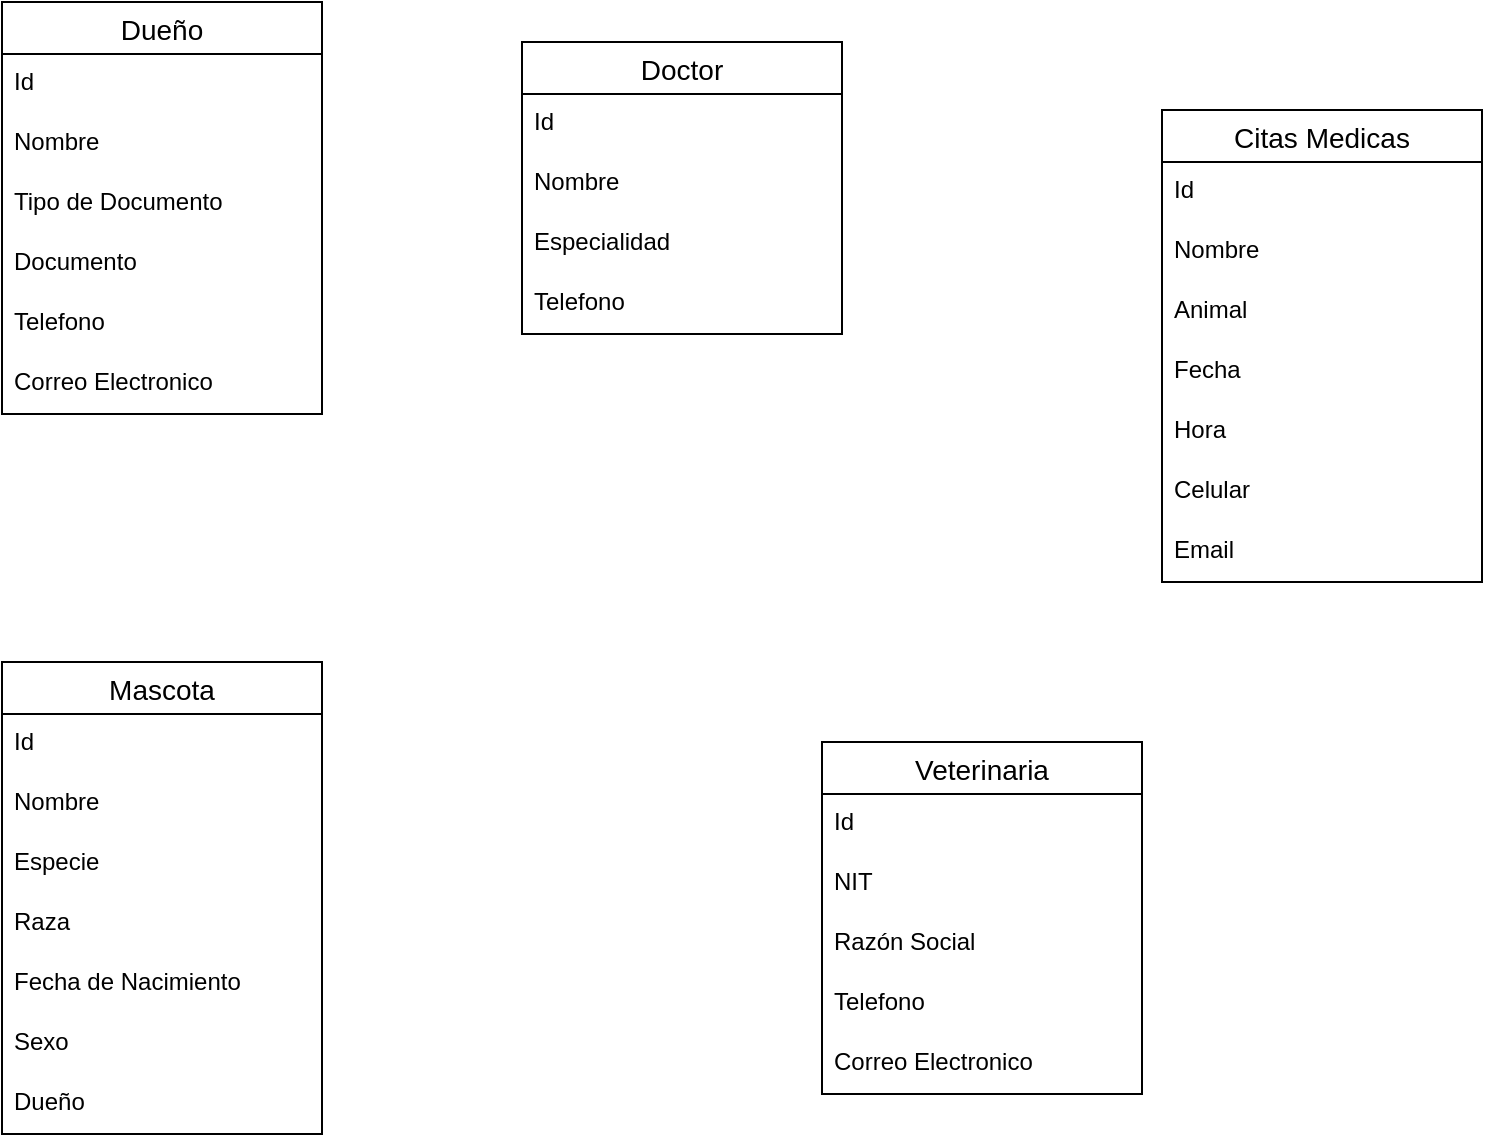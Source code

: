 <mxfile version="15.7.0" type="github">
  <diagram id="hJOguXHaq9y7NI8cIKle" name="Page-1">
    <mxGraphModel dx="1304" dy="541" grid="1" gridSize="10" guides="1" tooltips="1" connect="1" arrows="1" fold="1" page="1" pageScale="1" pageWidth="850" pageHeight="1100" math="0" shadow="0">
      <root>
        <mxCell id="0" />
        <mxCell id="1" parent="0" />
        <mxCell id="jubb4w8nCBU--LxAOp_n-1" value="Mascota" style="swimlane;fontStyle=0;childLayout=stackLayout;horizontal=1;startSize=26;horizontalStack=0;resizeParent=1;resizeParentMax=0;resizeLast=0;collapsible=1;marginBottom=0;align=center;fontSize=14;" parent="1" vertex="1">
          <mxGeometry x="90" y="400" width="160" height="236" as="geometry" />
        </mxCell>
        <mxCell id="jubb4w8nCBU--LxAOp_n-2" value="Id" style="text;strokeColor=none;fillColor=none;spacingLeft=4;spacingRight=4;overflow=hidden;rotatable=0;points=[[0,0.5],[1,0.5]];portConstraint=eastwest;fontSize=12;" parent="jubb4w8nCBU--LxAOp_n-1" vertex="1">
          <mxGeometry y="26" width="160" height="30" as="geometry" />
        </mxCell>
        <mxCell id="jubb4w8nCBU--LxAOp_n-3" value="Nombre" style="text;strokeColor=none;fillColor=none;spacingLeft=4;spacingRight=4;overflow=hidden;rotatable=0;points=[[0,0.5],[1,0.5]];portConstraint=eastwest;fontSize=12;" parent="jubb4w8nCBU--LxAOp_n-1" vertex="1">
          <mxGeometry y="56" width="160" height="30" as="geometry" />
        </mxCell>
        <mxCell id="VKxCPINcTTdZ1HMEFbOm-2" value="Especie" style="text;strokeColor=none;fillColor=none;spacingLeft=4;spacingRight=4;overflow=hidden;rotatable=0;points=[[0,0.5],[1,0.5]];portConstraint=eastwest;fontSize=12;" vertex="1" parent="jubb4w8nCBU--LxAOp_n-1">
          <mxGeometry y="86" width="160" height="30" as="geometry" />
        </mxCell>
        <mxCell id="jubb4w8nCBU--LxAOp_n-4" value="Raza" style="text;strokeColor=none;fillColor=none;spacingLeft=4;spacingRight=4;overflow=hidden;rotatable=0;points=[[0,0.5],[1,0.5]];portConstraint=eastwest;fontSize=12;" parent="jubb4w8nCBU--LxAOp_n-1" vertex="1">
          <mxGeometry y="116" width="160" height="30" as="geometry" />
        </mxCell>
        <mxCell id="jubb4w8nCBU--LxAOp_n-5" value="Fecha de Nacimiento" style="text;strokeColor=none;fillColor=none;spacingLeft=4;spacingRight=4;overflow=hidden;rotatable=0;points=[[0,0.5],[1,0.5]];portConstraint=eastwest;fontSize=12;" parent="jubb4w8nCBU--LxAOp_n-1" vertex="1">
          <mxGeometry y="146" width="160" height="30" as="geometry" />
        </mxCell>
        <mxCell id="jubb4w8nCBU--LxAOp_n-6" value="Sexo" style="text;strokeColor=none;fillColor=none;spacingLeft=4;spacingRight=4;overflow=hidden;rotatable=0;points=[[0,0.5],[1,0.5]];portConstraint=eastwest;fontSize=12;" parent="jubb4w8nCBU--LxAOp_n-1" vertex="1">
          <mxGeometry y="176" width="160" height="30" as="geometry" />
        </mxCell>
        <mxCell id="jubb4w8nCBU--LxAOp_n-7" value="Dueño" style="text;strokeColor=none;fillColor=none;spacingLeft=4;spacingRight=4;overflow=hidden;rotatable=0;points=[[0,0.5],[1,0.5]];portConstraint=eastwest;fontSize=12;" parent="jubb4w8nCBU--LxAOp_n-1" vertex="1">
          <mxGeometry y="206" width="160" height="30" as="geometry" />
        </mxCell>
        <mxCell id="jubb4w8nCBU--LxAOp_n-10" value="Dueño" style="swimlane;fontStyle=0;childLayout=stackLayout;horizontal=1;startSize=26;horizontalStack=0;resizeParent=1;resizeParentMax=0;resizeLast=0;collapsible=1;marginBottom=0;align=center;fontSize=14;" parent="1" vertex="1">
          <mxGeometry x="90" y="70" width="160" height="206" as="geometry" />
        </mxCell>
        <mxCell id="jubb4w8nCBU--LxAOp_n-11" value="Id" style="text;strokeColor=none;fillColor=none;spacingLeft=4;spacingRight=4;overflow=hidden;rotatable=0;points=[[0,0.5],[1,0.5]];portConstraint=eastwest;fontSize=12;" parent="jubb4w8nCBU--LxAOp_n-10" vertex="1">
          <mxGeometry y="26" width="160" height="30" as="geometry" />
        </mxCell>
        <mxCell id="jubb4w8nCBU--LxAOp_n-12" value="Nombre" style="text;strokeColor=none;fillColor=none;spacingLeft=4;spacingRight=4;overflow=hidden;rotatable=0;points=[[0,0.5],[1,0.5]];portConstraint=eastwest;fontSize=12;" parent="jubb4w8nCBU--LxAOp_n-10" vertex="1">
          <mxGeometry y="56" width="160" height="30" as="geometry" />
        </mxCell>
        <mxCell id="jubb4w8nCBU--LxAOp_n-13" value="Tipo de Documento" style="text;strokeColor=none;fillColor=none;spacingLeft=4;spacingRight=4;overflow=hidden;rotatable=0;points=[[0,0.5],[1,0.5]];portConstraint=eastwest;fontSize=12;" parent="jubb4w8nCBU--LxAOp_n-10" vertex="1">
          <mxGeometry y="86" width="160" height="30" as="geometry" />
        </mxCell>
        <mxCell id="jubb4w8nCBU--LxAOp_n-14" value="Documento" style="text;strokeColor=none;fillColor=none;spacingLeft=4;spacingRight=4;overflow=hidden;rotatable=0;points=[[0,0.5],[1,0.5]];portConstraint=eastwest;fontSize=12;" parent="jubb4w8nCBU--LxAOp_n-10" vertex="1">
          <mxGeometry y="116" width="160" height="30" as="geometry" />
        </mxCell>
        <mxCell id="jubb4w8nCBU--LxAOp_n-15" value="Telefono" style="text;strokeColor=none;fillColor=none;spacingLeft=4;spacingRight=4;overflow=hidden;rotatable=0;points=[[0,0.5],[1,0.5]];portConstraint=eastwest;fontSize=12;" parent="jubb4w8nCBU--LxAOp_n-10" vertex="1">
          <mxGeometry y="146" width="160" height="30" as="geometry" />
        </mxCell>
        <mxCell id="VKxCPINcTTdZ1HMEFbOm-1" value="Correo Electronico" style="text;strokeColor=none;fillColor=none;spacingLeft=4;spacingRight=4;overflow=hidden;rotatable=0;points=[[0,0.5],[1,0.5]];portConstraint=eastwest;fontSize=12;" vertex="1" parent="jubb4w8nCBU--LxAOp_n-10">
          <mxGeometry y="176" width="160" height="30" as="geometry" />
        </mxCell>
        <mxCell id="jubb4w8nCBU--LxAOp_n-17" value="Veterinaria" style="swimlane;fontStyle=0;childLayout=stackLayout;horizontal=1;startSize=26;horizontalStack=0;resizeParent=1;resizeParentMax=0;resizeLast=0;collapsible=1;marginBottom=0;align=center;fontSize=14;" parent="1" vertex="1">
          <mxGeometry x="500" y="440" width="160" height="176" as="geometry" />
        </mxCell>
        <mxCell id="jubb4w8nCBU--LxAOp_n-18" value="Id" style="text;strokeColor=none;fillColor=none;spacingLeft=4;spacingRight=4;overflow=hidden;rotatable=0;points=[[0,0.5],[1,0.5]];portConstraint=eastwest;fontSize=12;" parent="jubb4w8nCBU--LxAOp_n-17" vertex="1">
          <mxGeometry y="26" width="160" height="30" as="geometry" />
        </mxCell>
        <mxCell id="jubb4w8nCBU--LxAOp_n-19" value="NIT" style="text;strokeColor=none;fillColor=none;spacingLeft=4;spacingRight=4;overflow=hidden;rotatable=0;points=[[0,0.5],[1,0.5]];portConstraint=eastwest;fontSize=12;" parent="jubb4w8nCBU--LxAOp_n-17" vertex="1">
          <mxGeometry y="56" width="160" height="30" as="geometry" />
        </mxCell>
        <mxCell id="jubb4w8nCBU--LxAOp_n-20" value="Razón Social" style="text;strokeColor=none;fillColor=none;spacingLeft=4;spacingRight=4;overflow=hidden;rotatable=0;points=[[0,0.5],[1,0.5]];portConstraint=eastwest;fontSize=12;" parent="jubb4w8nCBU--LxAOp_n-17" vertex="1">
          <mxGeometry y="86" width="160" height="30" as="geometry" />
        </mxCell>
        <mxCell id="jubb4w8nCBU--LxAOp_n-21" value="Telefono" style="text;strokeColor=none;fillColor=none;spacingLeft=4;spacingRight=4;overflow=hidden;rotatable=0;points=[[0,0.5],[1,0.5]];portConstraint=eastwest;fontSize=12;" parent="jubb4w8nCBU--LxAOp_n-17" vertex="1">
          <mxGeometry y="116" width="160" height="30" as="geometry" />
        </mxCell>
        <mxCell id="jubb4w8nCBU--LxAOp_n-22" value="Correo Electronico" style="text;strokeColor=none;fillColor=none;spacingLeft=4;spacingRight=4;overflow=hidden;rotatable=0;points=[[0,0.5],[1,0.5]];portConstraint=eastwest;fontSize=12;" parent="jubb4w8nCBU--LxAOp_n-17" vertex="1">
          <mxGeometry y="146" width="160" height="30" as="geometry" />
        </mxCell>
        <mxCell id="VKxCPINcTTdZ1HMEFbOm-3" value="Doctor" style="swimlane;fontStyle=0;childLayout=stackLayout;horizontal=1;startSize=26;horizontalStack=0;resizeParent=1;resizeParentMax=0;resizeLast=0;collapsible=1;marginBottom=0;align=center;fontSize=14;" vertex="1" parent="1">
          <mxGeometry x="350" y="90" width="160" height="146" as="geometry" />
        </mxCell>
        <mxCell id="VKxCPINcTTdZ1HMEFbOm-4" value="Id" style="text;strokeColor=none;fillColor=none;spacingLeft=4;spacingRight=4;overflow=hidden;rotatable=0;points=[[0,0.5],[1,0.5]];portConstraint=eastwest;fontSize=12;" vertex="1" parent="VKxCPINcTTdZ1HMEFbOm-3">
          <mxGeometry y="26" width="160" height="30" as="geometry" />
        </mxCell>
        <mxCell id="VKxCPINcTTdZ1HMEFbOm-5" value="Nombre" style="text;strokeColor=none;fillColor=none;spacingLeft=4;spacingRight=4;overflow=hidden;rotatable=0;points=[[0,0.5],[1,0.5]];portConstraint=eastwest;fontSize=12;" vertex="1" parent="VKxCPINcTTdZ1HMEFbOm-3">
          <mxGeometry y="56" width="160" height="30" as="geometry" />
        </mxCell>
        <mxCell id="VKxCPINcTTdZ1HMEFbOm-6" value="Especialidad" style="text;strokeColor=none;fillColor=none;spacingLeft=4;spacingRight=4;overflow=hidden;rotatable=0;points=[[0,0.5],[1,0.5]];portConstraint=eastwest;fontSize=12;" vertex="1" parent="VKxCPINcTTdZ1HMEFbOm-3">
          <mxGeometry y="86" width="160" height="30" as="geometry" />
        </mxCell>
        <mxCell id="VKxCPINcTTdZ1HMEFbOm-12" value="Telefono" style="text;strokeColor=none;fillColor=none;spacingLeft=4;spacingRight=4;overflow=hidden;rotatable=0;points=[[0,0.5],[1,0.5]];portConstraint=eastwest;fontSize=12;" vertex="1" parent="VKxCPINcTTdZ1HMEFbOm-3">
          <mxGeometry y="116" width="160" height="30" as="geometry" />
        </mxCell>
        <mxCell id="VKxCPINcTTdZ1HMEFbOm-15" value="Citas Medicas" style="swimlane;fontStyle=0;childLayout=stackLayout;horizontal=1;startSize=26;horizontalStack=0;resizeParent=1;resizeParentMax=0;resizeLast=0;collapsible=1;marginBottom=0;align=center;fontSize=14;" vertex="1" parent="1">
          <mxGeometry x="670" y="124" width="160" height="236" as="geometry" />
        </mxCell>
        <mxCell id="VKxCPINcTTdZ1HMEFbOm-16" value="Id" style="text;strokeColor=none;fillColor=none;spacingLeft=4;spacingRight=4;overflow=hidden;rotatable=0;points=[[0,0.5],[1,0.5]];portConstraint=eastwest;fontSize=12;" vertex="1" parent="VKxCPINcTTdZ1HMEFbOm-15">
          <mxGeometry y="26" width="160" height="30" as="geometry" />
        </mxCell>
        <mxCell id="VKxCPINcTTdZ1HMEFbOm-17" value="Nombre" style="text;strokeColor=none;fillColor=none;spacingLeft=4;spacingRight=4;overflow=hidden;rotatable=0;points=[[0,0.5],[1,0.5]];portConstraint=eastwest;fontSize=12;" vertex="1" parent="VKxCPINcTTdZ1HMEFbOm-15">
          <mxGeometry y="56" width="160" height="30" as="geometry" />
        </mxCell>
        <mxCell id="VKxCPINcTTdZ1HMEFbOm-18" value="Animal" style="text;strokeColor=none;fillColor=none;spacingLeft=4;spacingRight=4;overflow=hidden;rotatable=0;points=[[0,0.5],[1,0.5]];portConstraint=eastwest;fontSize=12;" vertex="1" parent="VKxCPINcTTdZ1HMEFbOm-15">
          <mxGeometry y="86" width="160" height="30" as="geometry" />
        </mxCell>
        <mxCell id="VKxCPINcTTdZ1HMEFbOm-19" value="Fecha" style="text;strokeColor=none;fillColor=none;spacingLeft=4;spacingRight=4;overflow=hidden;rotatable=0;points=[[0,0.5],[1,0.5]];portConstraint=eastwest;fontSize=12;" vertex="1" parent="VKxCPINcTTdZ1HMEFbOm-15">
          <mxGeometry y="116" width="160" height="30" as="geometry" />
        </mxCell>
        <mxCell id="VKxCPINcTTdZ1HMEFbOm-20" value="Hora" style="text;strokeColor=none;fillColor=none;spacingLeft=4;spacingRight=4;overflow=hidden;rotatable=0;points=[[0,0.5],[1,0.5]];portConstraint=eastwest;fontSize=12;" vertex="1" parent="VKxCPINcTTdZ1HMEFbOm-15">
          <mxGeometry y="146" width="160" height="30" as="geometry" />
        </mxCell>
        <mxCell id="VKxCPINcTTdZ1HMEFbOm-21" value="Celular" style="text;strokeColor=none;fillColor=none;spacingLeft=4;spacingRight=4;overflow=hidden;rotatable=0;points=[[0,0.5],[1,0.5]];portConstraint=eastwest;fontSize=12;" vertex="1" parent="VKxCPINcTTdZ1HMEFbOm-15">
          <mxGeometry y="176" width="160" height="30" as="geometry" />
        </mxCell>
        <mxCell id="VKxCPINcTTdZ1HMEFbOm-22" value="Email" style="text;strokeColor=none;fillColor=none;spacingLeft=4;spacingRight=4;overflow=hidden;rotatable=0;points=[[0,0.5],[1,0.5]];portConstraint=eastwest;fontSize=12;" vertex="1" parent="VKxCPINcTTdZ1HMEFbOm-15">
          <mxGeometry y="206" width="160" height="30" as="geometry" />
        </mxCell>
      </root>
    </mxGraphModel>
  </diagram>
</mxfile>
